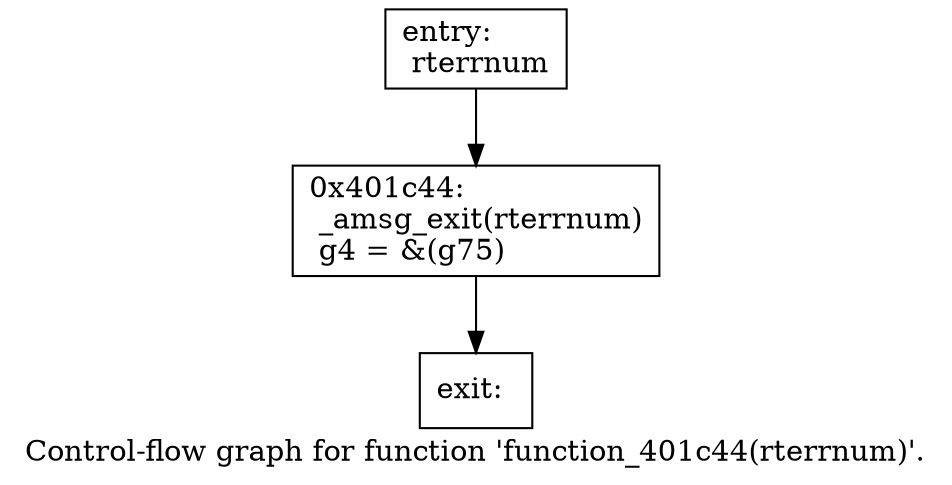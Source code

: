 digraph "Control-flow graph for function 'function_401c44(rterrnum)'." {
  label="Control-flow graph for function 'function_401c44(rterrnum)'.";
  node [shape=record];

  Node000001D420AC9590 [label="{entry:\l  rterrnum\l}"];
  Node000001D420AC9590 -> Node000001D420ACA860;
  Node000001D420ACA860 [label="{0x401c44:\l  _amsg_exit(rterrnum)\l  g4 = &(g75)\l}"];
  Node000001D420ACA860 -> Node000001D420ACA710;
  Node000001D420ACA710 [label="{exit:\l}"];

}
